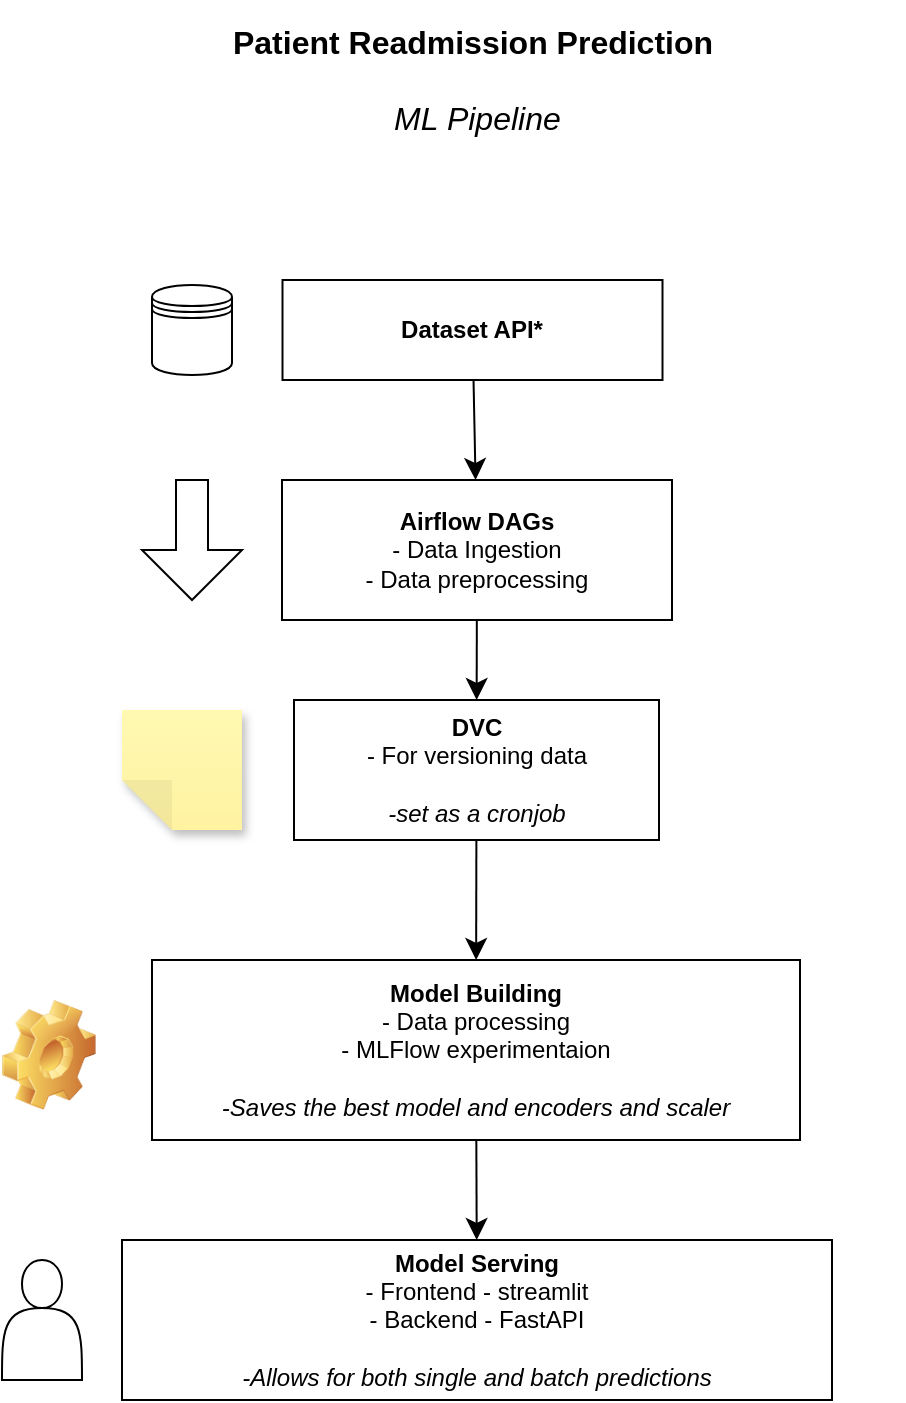 <mxfile version="26.2.14">
  <diagram name="Page-1" id="c7558073-3199-34d8-9f00-42111426c3f3">
    <mxGraphModel dx="1599" dy="847" grid="1" gridSize="10" guides="1" tooltips="1" connect="1" arrows="1" fold="1" page="1" pageScale="1" pageWidth="826" pageHeight="1169" background="none" math="0" shadow="0">
      <root>
        <mxCell id="0" />
        <mxCell id="1" parent="0" />
        <mxCell id="St-y6j0PKIIlln3tticx-105" value="" style="edgeStyle=none;curved=1;rounded=0;orthogonalLoop=1;jettySize=auto;html=1;fontSize=12;startSize=8;endSize=8;" edge="1" parent="1" source="St-y6j0PKIIlln3tticx-96" target="St-y6j0PKIIlln3tticx-98">
          <mxGeometry relative="1" as="geometry" />
        </mxCell>
        <mxCell id="St-y6j0PKIIlln3tticx-96" value="&lt;b&gt;Dataset API*&lt;/b&gt;" style="rounded=0;whiteSpace=wrap;html=1;" vertex="1" parent="1">
          <mxGeometry x="310.25" y="260" width="190" height="50" as="geometry" />
        </mxCell>
        <mxCell id="St-y6j0PKIIlln3tticx-106" value="" style="edgeStyle=none;curved=1;rounded=0;orthogonalLoop=1;jettySize=auto;html=1;fontSize=12;startSize=8;endSize=8;" edge="1" parent="1" source="St-y6j0PKIIlln3tticx-98" target="St-y6j0PKIIlln3tticx-99">
          <mxGeometry relative="1" as="geometry" />
        </mxCell>
        <mxCell id="St-y6j0PKIIlln3tticx-98" value="&lt;div&gt;&lt;b&gt;Airflow DAGs&lt;/b&gt;&lt;/div&gt;&lt;div&gt;- Data Ingestion&lt;/div&gt;&lt;div&gt;- Data preprocessing&lt;/div&gt;" style="rounded=0;whiteSpace=wrap;html=1;" vertex="1" parent="1">
          <mxGeometry x="310" y="360" width="195" height="70" as="geometry" />
        </mxCell>
        <mxCell id="St-y6j0PKIIlln3tticx-107" value="" style="edgeStyle=none;curved=1;rounded=0;orthogonalLoop=1;jettySize=auto;html=1;fontSize=12;startSize=8;endSize=8;" edge="1" parent="1" source="St-y6j0PKIIlln3tticx-99" target="St-y6j0PKIIlln3tticx-103">
          <mxGeometry relative="1" as="geometry" />
        </mxCell>
        <mxCell id="St-y6j0PKIIlln3tticx-99" value="&lt;div&gt;&lt;b&gt;DVC &lt;/b&gt;&lt;br&gt;&lt;/div&gt;&lt;div&gt;- For versioning data&lt;/div&gt;&lt;div&gt;&lt;br&gt;&lt;/div&gt;&lt;div&gt;&lt;i&gt;-set as a cronjob&lt;/i&gt;&lt;/div&gt;" style="rounded=0;whiteSpace=wrap;html=1;" vertex="1" parent="1">
          <mxGeometry x="316" y="470" width="182.5" height="70" as="geometry" />
        </mxCell>
        <mxCell id="St-y6j0PKIIlln3tticx-108" value="" style="edgeStyle=none;curved=1;rounded=0;orthogonalLoop=1;jettySize=auto;html=1;fontSize=12;startSize=8;endSize=8;" edge="1" parent="1" source="St-y6j0PKIIlln3tticx-103" target="St-y6j0PKIIlln3tticx-104">
          <mxGeometry relative="1" as="geometry" />
        </mxCell>
        <mxCell id="St-y6j0PKIIlln3tticx-103" value="&lt;div&gt;&lt;b&gt;Model Building&lt;/b&gt;&lt;/div&gt;&lt;div&gt;- Data processing&lt;/div&gt;&lt;div&gt;- MLFlow experimentaion&lt;/div&gt;&lt;div&gt;&lt;br&gt;&lt;/div&gt;&lt;div&gt;&lt;i&gt;-Saves the best model and encoders and scaler&lt;/i&gt;&lt;/div&gt;" style="rounded=0;whiteSpace=wrap;html=1;" vertex="1" parent="1">
          <mxGeometry x="245" y="600" width="324" height="90" as="geometry" />
        </mxCell>
        <mxCell id="St-y6j0PKIIlln3tticx-104" value="&lt;div&gt;&lt;b&gt;Model Serving&lt;/b&gt;&lt;/div&gt;&lt;div&gt;- Frontend - streamlit&lt;/div&gt;&lt;div&gt;- Backend - FastAPI&lt;br&gt;&lt;br&gt;&lt;i&gt;-Allows for both single and batch predictions&lt;/i&gt;&lt;/div&gt;" style="rounded=0;whiteSpace=wrap;html=1;" vertex="1" parent="1">
          <mxGeometry x="230" y="740" width="355" height="80" as="geometry" />
        </mxCell>
        <mxCell id="St-y6j0PKIIlln3tticx-109" value="&lt;div&gt;&lt;b&gt;Patient Readmission Prediction &lt;/b&gt;&lt;br&gt;&lt;/div&gt;&lt;div&gt;&lt;br&gt;&lt;/div&gt;&lt;div&gt;&lt;i&gt;&amp;nbsp;ML Pipeline&lt;/i&gt;&lt;/div&gt;" style="text;strokeColor=none;fillColor=none;html=1;align=center;verticalAlign=middle;whiteSpace=wrap;rounded=0;fontSize=16;" vertex="1" parent="1">
          <mxGeometry x="189.75" y="120" width="431" height="80" as="geometry" />
        </mxCell>
        <mxCell id="St-y6j0PKIIlln3tticx-110" value="" style="shape=datastore;whiteSpace=wrap;html=1;" vertex="1" parent="1">
          <mxGeometry x="245" y="262.5" width="40" height="45" as="geometry" />
        </mxCell>
        <mxCell id="St-y6j0PKIIlln3tticx-111" value="" style="shape=image;html=1;verticalLabelPosition=bottom;verticalAlign=top;imageAspect=1;aspect=fixed;image=img/clipart/Gear_128x128.png" vertex="1" parent="1">
          <mxGeometry x="170" y="620" width="46.89" height="55" as="geometry" />
        </mxCell>
        <mxCell id="St-y6j0PKIIlln3tticx-112" value="" style="shape=actor;whiteSpace=wrap;html=1;" vertex="1" parent="1">
          <mxGeometry x="170" y="750" width="40" height="60" as="geometry" />
        </mxCell>
        <mxCell id="St-y6j0PKIIlln3tticx-113" value="" style="shape=singleArrow;direction=south;whiteSpace=wrap;html=1;arrowWidth=0.32;arrowSize=0.417;" vertex="1" parent="1">
          <mxGeometry x="240" y="360" width="50" height="60" as="geometry" />
        </mxCell>
        <mxCell id="St-y6j0PKIIlln3tticx-114" value="" style="shape=note;whiteSpace=wrap;html=1;backgroundOutline=1;fontColor=#000000;darkOpacity=0.05;fillColor=#FFF9B2;strokeColor=none;fillStyle=solid;direction=west;gradientDirection=north;gradientColor=#FFF2A1;shadow=1;size=25;pointerEvents=1;" vertex="1" parent="1">
          <mxGeometry x="230" y="475" width="60" height="60" as="geometry" />
        </mxCell>
      </root>
    </mxGraphModel>
  </diagram>
</mxfile>
